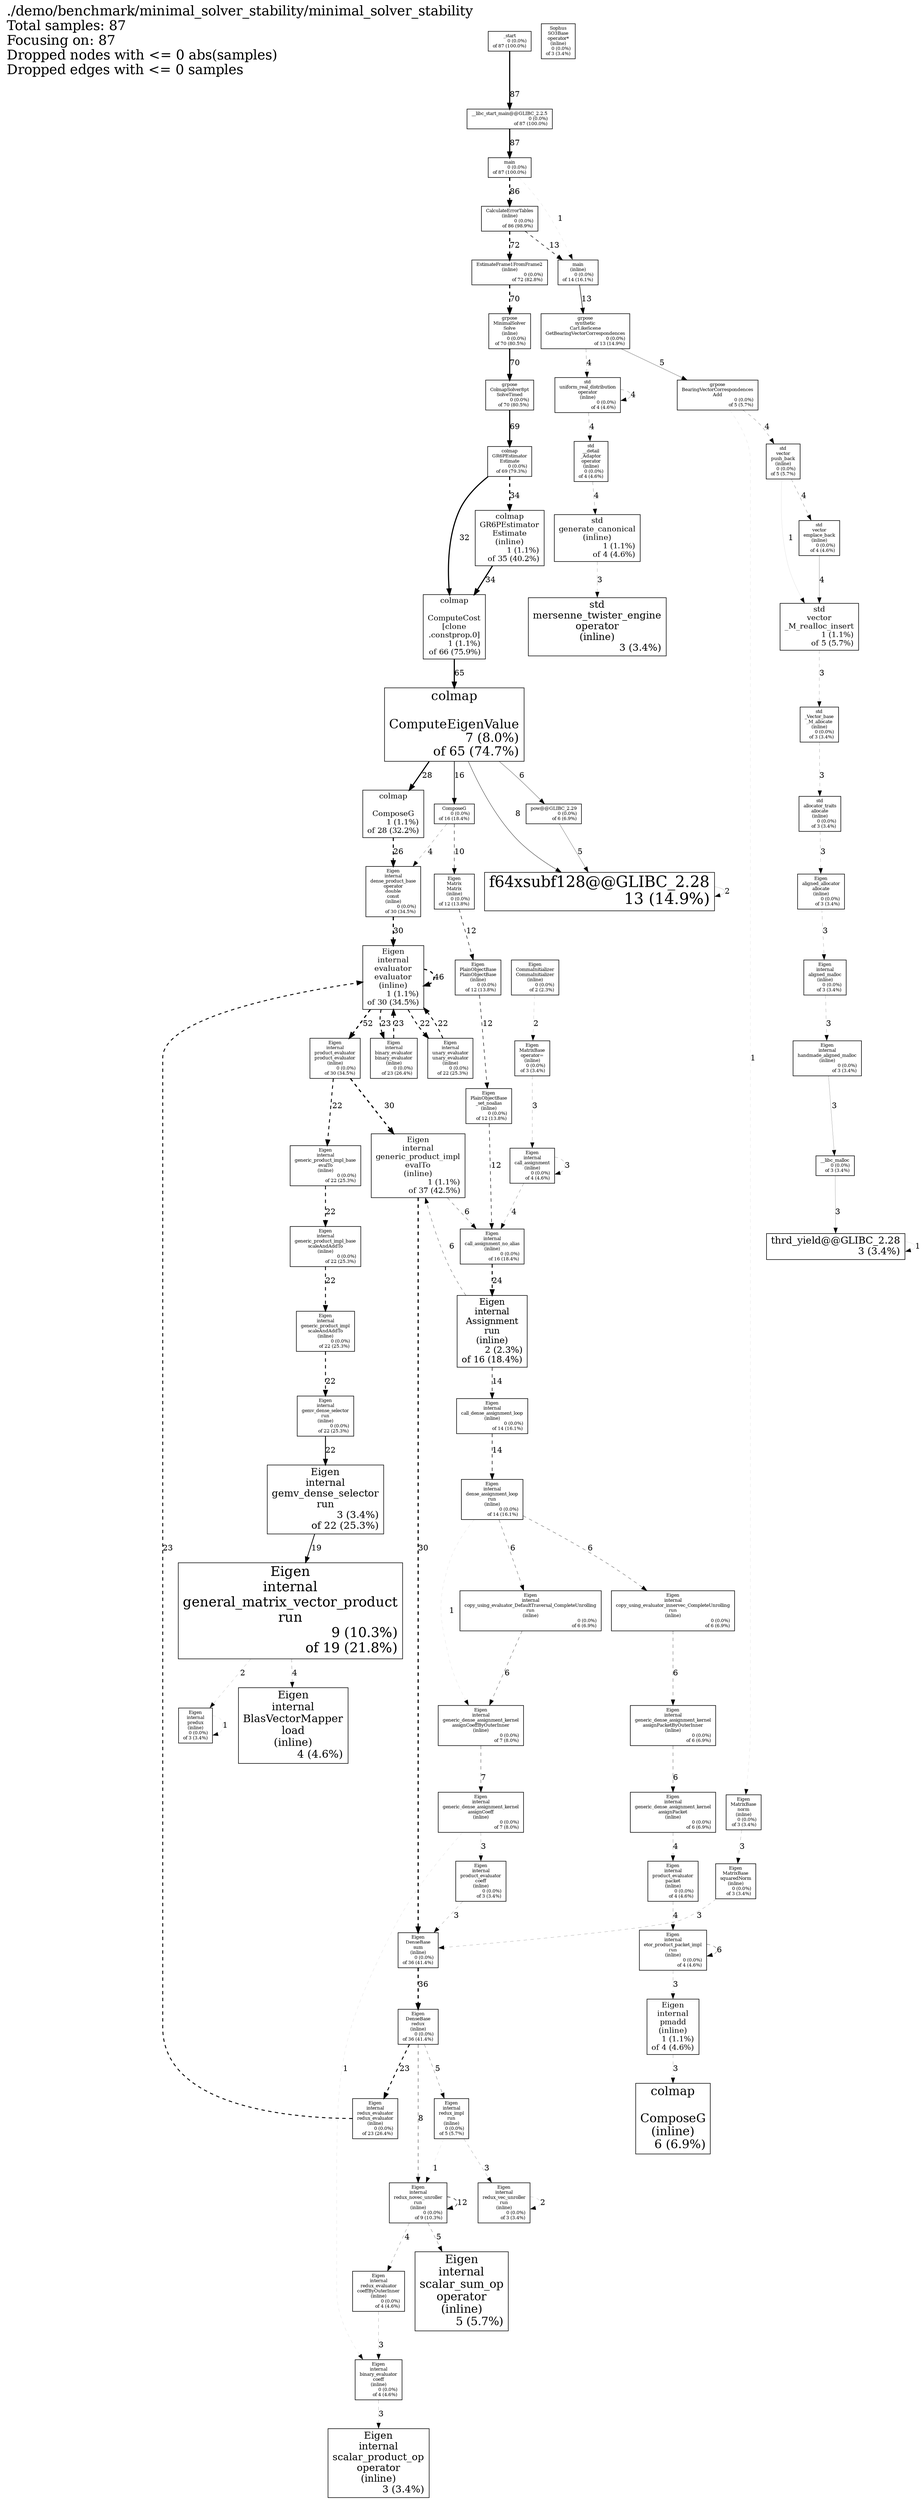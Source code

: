 digraph "./demo/benchmark/minimal_solver_stability/minimal_solver_stability; 87 samples" {
node [width=0.375,height=0.25];
Legend [shape=box,fontsize=24,shape=plaintext,label="./demo/benchmark/minimal_solver_stability/minimal_solver_stability\lTotal samples: 87\lFocusing on: 87\lDropped nodes with <= 0 abs(samples)\lDropped edges with <= 0 samples\l"];
N1 [label="__libc_start_main@@GLIBC_2.2.5\n0 (0.0%)\rof 87 (100.0%)\r",shape=box,fontsize=8.0];
N2 [label="_start\n0 (0.0%)\rof 87 (100.0%)\r",shape=box,fontsize=8.0];
N3 [label="main\n0 (0.0%)\rof 87 (100.0%)\r",shape=box,fontsize=8.0];
N4 [label="CalculateErrorTables\n(inline)\n0 (0.0%)\rof 86 (98.9%)\r",shape=box,fontsize=8.0];
N5 [label="EstimateFrame1FromFrame2\n(inline)\n0 (0.0%)\rof 72 (82.8%)\r",shape=box,fontsize=8.0];
N6 [label="grpose\nColmapSolver8pt\nSolveTimed\n0 (0.0%)\rof 70 (80.5%)\r",shape=box,fontsize=8.0];
N7 [label="grpose\nMinimalSolver\nSolve\n(inline)\n0 (0.0%)\rof 70 (80.5%)\r",shape=box,fontsize=8.0];
N8 [label="colmap\nGR6PEstimator\nEstimate\n0 (0.0%)\rof 69 (79.3%)\r",shape=box,fontsize=8.0];
N9 [label="colmap\n\nComputeCost\n[clone\n.constprop.0]\n1 (1.1%)\rof 66 (75.9%)\r",shape=box,fontsize=13.4];
N10 [label="colmap\n\nComputeEigenValue\n7 (8.0%)\rof 65 (74.7%)\r",shape=box,fontsize=22.2];
N11 [label="Eigen\ninternal\ngeneric_product_impl\nevalTo\n(inline)\n1 (1.1%)\rof 37 (42.5%)\r",shape=box,fontsize=13.4];
N12 [label="Eigen\nDenseBase\nredux\n(inline)\n0 (0.0%)\rof 36 (41.4%)\r",shape=box,fontsize=8.0];
N13 [label="Eigen\nDenseBase\nsum\n(inline)\n0 (0.0%)\rof 36 (41.4%)\r",shape=box,fontsize=8.0];
N14 [label="colmap\nGR6PEstimator\nEstimate\n(inline)\n1 (1.1%)\rof 35 (40.2%)\r",shape=box,fontsize=13.4];
N15 [label="Eigen\ninternal\ndense_product_base\noperator\ndouble\nconst\n(inline)\n0 (0.0%)\rof 30 (34.5%)\r",shape=box,fontsize=8.0];
N16 [label="Eigen\ninternal\nevaluator\nevaluator\n(inline)\n1 (1.1%)\rof 30 (34.5%)\r",shape=box,fontsize=13.4];
N17 [label="Eigen\ninternal\nproduct_evaluator\nproduct_evaluator\n(inline)\n0 (0.0%)\rof 30 (34.5%)\r",shape=box,fontsize=8.0];
N18 [label="colmap\n\nComposeG\n1 (1.1%)\rof 28 (32.2%)\r",shape=box,fontsize=13.4];
N19 [label="Eigen\ninternal\nbinary_evaluator\nbinary_evaluator\n(inline)\n0 (0.0%)\rof 23 (26.4%)\r",shape=box,fontsize=8.0];
N20 [label="Eigen\ninternal\nredux_evaluator\nredux_evaluator\n(inline)\n0 (0.0%)\rof 23 (26.4%)\r",shape=box,fontsize=8.0];
N21 [label="Eigen\ninternal\ngemv_dense_selector\nrun\n3 (3.4%)\rof 22 (25.3%)\r",shape=box,fontsize=17.3];
N22 [label="Eigen\ninternal\ngemv_dense_selector\nrun\n(inline)\n0 (0.0%)\rof 22 (25.3%)\r",shape=box,fontsize=8.0];
N23 [label="Eigen\ninternal\ngeneric_product_impl\nscaleAndAddTo\n(inline)\n0 (0.0%)\rof 22 (25.3%)\r",shape=box,fontsize=8.0];
N24 [label="Eigen\ninternal\ngeneric_product_impl_base\nevalTo\n(inline)\n0 (0.0%)\rof 22 (25.3%)\r",shape=box,fontsize=8.0];
N25 [label="Eigen\ninternal\ngeneric_product_impl_base\nscaleAndAddTo\n(inline)\n0 (0.0%)\rof 22 (25.3%)\r",shape=box,fontsize=8.0];
N26 [label="Eigen\ninternal\nunary_evaluator\nunary_evaluator\n(inline)\n0 (0.0%)\rof 22 (25.3%)\r",shape=box,fontsize=8.0];
N27 [label="Eigen\ninternal\ngeneral_matrix_vector_product\nrun\n9 (10.3%)\rof 19 (21.8%)\r",shape=box,fontsize=24.1];
N28 [label="ComposeG\n0 (0.0%)\rof 16 (18.4%)\r",shape=box,fontsize=8.0];
N29 [label="Eigen\ninternal\nAssignment\nrun\n(inline)\n2 (2.3%)\rof 16 (18.4%)\r",shape=box,fontsize=15.6];
N30 [label="Eigen\ninternal\ncall_assignment_no_alias\n(inline)\n0 (0.0%)\rof 16 (18.4%)\r",shape=box,fontsize=8.0];
N31 [label="Eigen\ninternal\ncall_dense_assignment_loop\n(inline)\n0 (0.0%)\rof 14 (16.1%)\r",shape=box,fontsize=8.0];
N32 [label="Eigen\ninternal\ndense_assignment_loop\nrun\n(inline)\n0 (0.0%)\rof 14 (16.1%)\r",shape=box,fontsize=8.0];
N33 [label="main\n(inline)\n0 (0.0%)\rof 14 (16.1%)\r",shape=box,fontsize=8.0];
N34 [label="f64xsubf128@@GLIBC_2.28\n13 (14.9%)\r",shape=box,fontsize=27.3];
N35 [label="grpose\nsynthetic\nCarLikeScene\nGetBearingVectorCorrespondences\n0 (0.0%)\rof 13 (14.9%)\r",shape=box,fontsize=8.0];
N36 [label="Eigen\nMatrix\nMatrix\n(inline)\n0 (0.0%)\rof 12 (13.8%)\r",shape=box,fontsize=8.0];
N37 [label="Eigen\nPlainObjectBase\nPlainObjectBase\n(inline)\n0 (0.0%)\rof 12 (13.8%)\r",shape=box,fontsize=8.0];
N38 [label="Eigen\nPlainObjectBase\n_set_noalias\n(inline)\n0 (0.0%)\rof 12 (13.8%)\r",shape=box,fontsize=8.0];
N39 [label="Eigen\ninternal\nredux_novec_unroller\nrun\n(inline)\n0 (0.0%)\rof 9 (10.3%)\r",shape=box,fontsize=8.0];
N40 [label="Eigen\ninternal\ngeneric_dense_assignment_kernel\nassignCoeff\n(inline)\n0 (0.0%)\rof 7 (8.0%)\r",shape=box,fontsize=8.0];
N41 [label="Eigen\ninternal\ngeneric_dense_assignment_kernel\nassignCoeffByOuterInner\n(inline)\n0 (0.0%)\rof 7 (8.0%)\r",shape=box,fontsize=8.0];
N42 [label="Eigen\ninternal\ncopy_using_evaluator_DefaultTraversal_CompleteUnrolling\nrun\n(inline)\n0 (0.0%)\rof 6 (6.9%)\r",shape=box,fontsize=8.0];
N43 [label="Eigen\ninternal\ncopy_using_evaluator_innervec_CompleteUnrolling\nrun\n(inline)\n0 (0.0%)\rof 6 (6.9%)\r",shape=box,fontsize=8.0];
N44 [label="Eigen\ninternal\ngeneric_dense_assignment_kernel\nassignPacket\n(inline)\n0 (0.0%)\rof 6 (6.9%)\r",shape=box,fontsize=8.0];
N45 [label="Eigen\ninternal\ngeneric_dense_assignment_kernel\nassignPacketByOuterInner\n(inline)\n0 (0.0%)\rof 6 (6.9%)\r",shape=box,fontsize=8.0];
N46 [label="colmap\n\nComposeG\n(inline)\n6 (6.9%)\r",shape=box,fontsize=21.1];
N47 [label="pow@@GLIBC_2.29\n0 (0.0%)\rof 6 (6.9%)\r",shape=box,fontsize=8.0];
N48 [label="Eigen\ninternal\nredux_impl\nrun\n(inline)\n0 (0.0%)\rof 5 (5.7%)\r",shape=box,fontsize=8.0];
N49 [label="Eigen\ninternal\nscalar_sum_op\noperator\n(inline)\n5 (5.7%)\r",shape=box,fontsize=20.0];
N50 [label="grpose\nBearingVectorCorrespondences\nAdd\n0 (0.0%)\rof 5 (5.7%)\r",shape=box,fontsize=8.0];
N51 [label="std\nvector\n_M_realloc_insert\n1 (1.1%)\rof 5 (5.7%)\r",shape=box,fontsize=13.4];
N52 [label="std\nvector\npush_back\n(inline)\n0 (0.0%)\rof 5 (5.7%)\r",shape=box,fontsize=8.0];
N53 [label="Eigen\ninternal\nBlasVectorMapper\nload\n(inline)\n4 (4.6%)\r",shape=box,fontsize=18.7];
N54 [label="Eigen\ninternal\nbinary_evaluator\ncoeff\n(inline)\n0 (0.0%)\rof 4 (4.6%)\r",shape=box,fontsize=8.0];
N55 [label="Eigen\ninternal\ncall_assignment\n(inline)\n0 (0.0%)\rof 4 (4.6%)\r",shape=box,fontsize=8.0];
N56 [label="Eigen\ninternal\netor_product_packet_impl\nrun\n(inline)\n0 (0.0%)\rof 4 (4.6%)\r",shape=box,fontsize=8.0];
N57 [label="Eigen\ninternal\npmadd\n(inline)\n1 (1.1%)\rof 4 (4.6%)\r",shape=box,fontsize=13.4];
N58 [label="Eigen\ninternal\nproduct_evaluator\npacket\n(inline)\n0 (0.0%)\rof 4 (4.6%)\r",shape=box,fontsize=8.0];
N59 [label="Eigen\ninternal\nredux_evaluator\ncoeffByOuterInner\n(inline)\n0 (0.0%)\rof 4 (4.6%)\r",shape=box,fontsize=8.0];
N60 [label="std\n__detail\n_Adaptor\noperator\n(inline)\n0 (0.0%)\rof 4 (4.6%)\r",shape=box,fontsize=8.0];
N61 [label="std\ngenerate_canonical\n(inline)\n1 (1.1%)\rof 4 (4.6%)\r",shape=box,fontsize=13.4];
N62 [label="std\nuniform_real_distribution\noperator\n(inline)\n0 (0.0%)\rof 4 (4.6%)\r",shape=box,fontsize=8.0];
N63 [label="std\nvector\nemplace_back\n(inline)\n0 (0.0%)\rof 4 (4.6%)\r",shape=box,fontsize=8.0];
N64 [label="Eigen\nMatrixBase\nnorm\n(inline)\n0 (0.0%)\rof 3 (3.4%)\r",shape=box,fontsize=8.0];
N65 [label="Eigen\nMatrixBase\noperator=\n(inline)\n0 (0.0%)\rof 3 (3.4%)\r",shape=box,fontsize=8.0];
N66 [label="Eigen\nMatrixBase\nsquaredNorm\n(inline)\n0 (0.0%)\rof 3 (3.4%)\r",shape=box,fontsize=8.0];
N67 [label="Eigen\naligned_allocator\nallocate\n(inline)\n0 (0.0%)\rof 3 (3.4%)\r",shape=box,fontsize=8.0];
N68 [label="Eigen\ninternal\naligned_malloc\n(inline)\n0 (0.0%)\rof 3 (3.4%)\r",shape=box,fontsize=8.0];
N69 [label="Eigen\ninternal\nhandmade_aligned_malloc\n(inline)\n0 (0.0%)\rof 3 (3.4%)\r",shape=box,fontsize=8.0];
N70 [label="Eigen\ninternal\npredux\n(inline)\n0 (0.0%)\rof 3 (3.4%)\r",shape=box,fontsize=8.0];
N71 [label="Eigen\ninternal\nproduct_evaluator\ncoeff\n(inline)\n0 (0.0%)\rof 3 (3.4%)\r",shape=box,fontsize=8.0];
N72 [label="Eigen\ninternal\nredux_vec_unroller\nrun\n(inline)\n0 (0.0%)\rof 3 (3.4%)\r",shape=box,fontsize=8.0];
N73 [label="Eigen\ninternal\nscalar_product_op\noperator\n(inline)\n3 (3.4%)\r",shape=box,fontsize=17.3];
N74 [label="Sophus\nSO3Base\noperator*\n(inline)\n0 (0.0%)\rof 3 (3.4%)\r",shape=box,fontsize=8.0];
N75 [label="__libc_malloc\n0 (0.0%)\rof 3 (3.4%)\r",shape=box,fontsize=8.0];
N76 [label="std\n_Vector_base\n_M_allocate\n(inline)\n0 (0.0%)\rof 3 (3.4%)\r",shape=box,fontsize=8.0];
N77 [label="std\nallocator_traits\nallocate\n(inline)\n0 (0.0%)\rof 3 (3.4%)\r",shape=box,fontsize=8.0];
N78 [label="std\nmersenne_twister_engine\noperator\n(inline)\n3 (3.4%)\r",shape=box,fontsize=17.3];
N79 [label="thrd_yield@@GLIBC_2.28\n3 (3.4%)\r",shape=box,fontsize=17.3];
N80 [label="Eigen\nCommaInitializer\nCommaInitializer\n(inline)\n0 (0.0%)\rof 2 (2.3%)\r",shape=box,fontsize=8.0];
N2 -> N1 [label=87, weight=22, style="setlinewidth(2.000000)"];
N1 -> N3 [label=87, weight=22, style="setlinewidth(2.000000)"];
N3 -> N4 [label=86, weight=22, style="setlinewidth(2.000000),dashed"];
N4 -> N5 [label=72, weight=19, style="setlinewidth(2.000000),dashed"];
N5 -> N7 [label=70, weight=19, style="setlinewidth(2.000000),dashed"];
N7 -> N6 [label=70, weight=19, style="setlinewidth(2.000000)"];
N6 -> N8 [label=69, weight=19, style="setlinewidth(2.000000)"];
N9 -> N10 [label=65, weight=18, style="setlinewidth(2.000000)"];
N16 -> N17 [label=52, weight=15, style="setlinewidth(2.000000),dashed"];
N16 -> N16 [label=46, weight=14, style="setlinewidth(2.000000),dashed"];
N13 -> N12 [label=36, weight=12, style="setlinewidth(2.000000),dashed"];
N8 -> N14 [label=34, weight=11, style="setlinewidth(2.000000),dashed"];
N14 -> N9 [label=34, weight=11, style="setlinewidth(2.000000)"];
N8 -> N9 [label=32, weight=11, style="setlinewidth(2.000000)"];
N11 -> N13 [label=30, weight=10, style="setlinewidth(2.000000),dashed"];
N15 -> N16 [label=30, weight=10, style="setlinewidth(2.000000),dashed"];
N17 -> N11 [label=30, weight=10, style="setlinewidth(2.000000),dashed"];
N10 -> N18 [label=28, weight=10, style="setlinewidth(1.931034)"];
N18 -> N15 [label=26, weight=9, style="setlinewidth(1.793103),dashed"];
N30 -> N29 [label=24, weight=9, style="setlinewidth(1.655172),dashed"];
N12 -> N20 [label=23, weight=8, style="setlinewidth(1.586207),dashed"];
N19 -> N16 [label=23, weight=8, style="setlinewidth(1.586207),dashed"];
N16 -> N19 [label=23, weight=8, style="setlinewidth(1.586207),dashed"];
N20 -> N16 [label=23, weight=8, style="setlinewidth(1.586207),dashed"];
N24 -> N25 [label=22, weight=8, style="setlinewidth(1.517241),dashed"];
N25 -> N23 [label=22, weight=8, style="setlinewidth(1.517241),dashed"];
N17 -> N24 [label=22, weight=8, style="setlinewidth(1.517241),dashed"];
N23 -> N22 [label=22, weight=8, style="setlinewidth(1.517241),dashed"];
N26 -> N16 [label=22, weight=8, style="setlinewidth(1.517241),dashed"];
N22 -> N21 [label=22, weight=8, style="setlinewidth(1.517241)"];
N16 -> N26 [label=22, weight=8, style="setlinewidth(1.517241),dashed"];
N21 -> N27 [label=19, weight=7, style="setlinewidth(1.310345)"];
N10 -> N28 [label=16, weight=6, style="setlinewidth(1.103448)"];
N31 -> N32 [label=14, weight=6, style="setlinewidth(0.965517),dashed"];
N29 -> N31 [label=14, weight=6, style="setlinewidth(0.965517),dashed"];
N33 -> N35 [label=13, weight=6, style="setlinewidth(0.896552)"];
N4 -> N33 [label=13, weight=6, style="setlinewidth(0.896552),dashed"];
N39 -> N39 [label=12, weight=5, style="setlinewidth(0.827586),dashed"];
N36 -> N37 [label=12, weight=5, style="setlinewidth(0.827586),dashed"];
N37 -> N38 [label=12, weight=5, style="setlinewidth(0.827586),dashed"];
N38 -> N30 [label=12, weight=5, style="setlinewidth(0.827586),dashed"];
N28 -> N36 [label=10, weight=5, style="setlinewidth(0.689655),dashed"];
N12 -> N39 [label=8, weight=4, style="setlinewidth(0.551724),dashed"];
N10 -> N34 [label=8, weight=4, style="setlinewidth(0.551724)"];
N41 -> N40 [label=7, weight=3, style="setlinewidth(0.482759),dashed"];
N11 -> N30 [label=6, weight=3, style="setlinewidth(0.413793),dashed"];
N43 -> N45 [label=6, weight=3, style="setlinewidth(0.413793),dashed"];
N56 -> N56 [label=6, weight=3, style="setlinewidth(0.413793),dashed"];
N32 -> N42 [label=6, weight=3, style="setlinewidth(0.413793),dashed"];
N10 -> N47 [label=6, weight=3, style="setlinewidth(0.413793)"];
N32 -> N43 [label=6, weight=3, style="setlinewidth(0.413793),dashed"];
N45 -> N44 [label=6, weight=3, style="setlinewidth(0.413793),dashed"];
N29 -> N11 [label=6, weight=3, style="setlinewidth(0.413793),dashed"];
N42 -> N41 [label=6, weight=3, style="setlinewidth(0.413793),dashed"];
N47 -> N34 [label=5, weight=3, style="setlinewidth(0.344828)"];
N35 -> N50 [label=5, weight=3, style="setlinewidth(0.344828)"];
N39 -> N49 [label=5, weight=3, style="setlinewidth(0.344828),dashed"];
N12 -> N48 [label=5, weight=3, style="setlinewidth(0.344828),dashed"];
N50 -> N52 [label=4, weight=2, style="setlinewidth(0.275862),dashed"];
N60 -> N61 [label=4, weight=2, style="setlinewidth(0.275862),dashed"];
N27 -> N53 [label=4, weight=2, style="setlinewidth(0.275862),dashed"];
N52 -> N63 [label=4, weight=2, style="setlinewidth(0.275862),dashed"];
N35 -> N62 [label=4, weight=2, style="setlinewidth(0.275862),dashed"];
N28 -> N15 [label=4, weight=2, style="setlinewidth(0.275862),dashed"];
N44 -> N58 [label=4, weight=2, style="setlinewidth(0.275862),dashed"];
N55 -> N30 [label=4, weight=2, style="setlinewidth(0.275862),dashed"];
N58 -> N56 [label=4, weight=2, style="setlinewidth(0.275862),dashed"];
N62 -> N62 [label=4, weight=2, style="setlinewidth(0.275862),dashed"];
N62 -> N60 [label=4, weight=2, style="setlinewidth(0.275862),dashed"];
N63 -> N51 [label=4, weight=2, style="setlinewidth(0.275862)"];
N39 -> N59 [label=4, weight=2, style="setlinewidth(0.275862),dashed"];
N64 -> N66 [label=3, weight=2, style="setlinewidth(0.206897),dashed"];
N67 -> N68 [label=3, weight=2, style="setlinewidth(0.206897),dashed"];
N57 -> N46 [label=3, weight=2, style="setlinewidth(0.206897),dashed"];
N66 -> N13 [label=3, weight=2, style="setlinewidth(0.206897),dashed"];
N54 -> N73 [label=3, weight=2, style="setlinewidth(0.206897),dashed"];
N77 -> N67 [label=3, weight=2, style="setlinewidth(0.206897),dashed"];
N71 -> N13 [label=3, weight=2, style="setlinewidth(0.206897),dashed"];
N59 -> N54 [label=3, weight=2, style="setlinewidth(0.206897),dashed"];
N76 -> N77 [label=3, weight=2, style="setlinewidth(0.206897),dashed"];
N48 -> N72 [label=3, weight=2, style="setlinewidth(0.206897),dashed"];
N40 -> N71 [label=3, weight=2, style="setlinewidth(0.206897),dashed"];
N55 -> N55 [label=3, weight=2, style="setlinewidth(0.206897),dashed"];
N69 -> N75 [label=3, weight=2, style="setlinewidth(0.206897)"];
N51 -> N76 [label=3, weight=2, style="setlinewidth(0.206897),dashed"];
N61 -> N78 [label=3, weight=2, style="setlinewidth(0.206897),dashed"];
N56 -> N57 [label=3, weight=2, style="setlinewidth(0.206897),dashed"];
N75 -> N79 [label=3, weight=2, style="setlinewidth(0.206897)"];
N65 -> N55 [label=3, weight=2, style="setlinewidth(0.206897),dashed"];
N68 -> N69 [label=3, weight=2, style="setlinewidth(0.206897),dashed"];
N72 -> N72 [label=2, weight=1, style="setlinewidth(0.137931),dashed"];
N80 -> N65 [label=2, weight=1, style="setlinewidth(0.137931),dashed"];
N34 -> N34 [label=2, weight=1, style="setlinewidth(0.137931)"];
N27 -> N70 [label=2, weight=1, style="setlinewidth(0.137931),dashed"];
N70 -> N70 [label=1, weight=1, style="setlinewidth(0.068966),dashed"];
N79 -> N79 [label=1, weight=1, style="setlinewidth(0.068966)"];
N40 -> N54 [label=1, weight=1, style="setlinewidth(0.068966),dashed"];
N3 -> N33 [label=1, weight=1, style="setlinewidth(0.068966),dashed"];
N50 -> N64 [label=1, weight=1, style="setlinewidth(0.068966),dashed"];
N48 -> N39 [label=1, weight=1, style="setlinewidth(0.068966),dashed"];
N52 -> N51 [label=1, weight=1, style="setlinewidth(0.068966)"];
N32 -> N41 [label=1, weight=1, style="setlinewidth(0.068966),dashed"];
}
